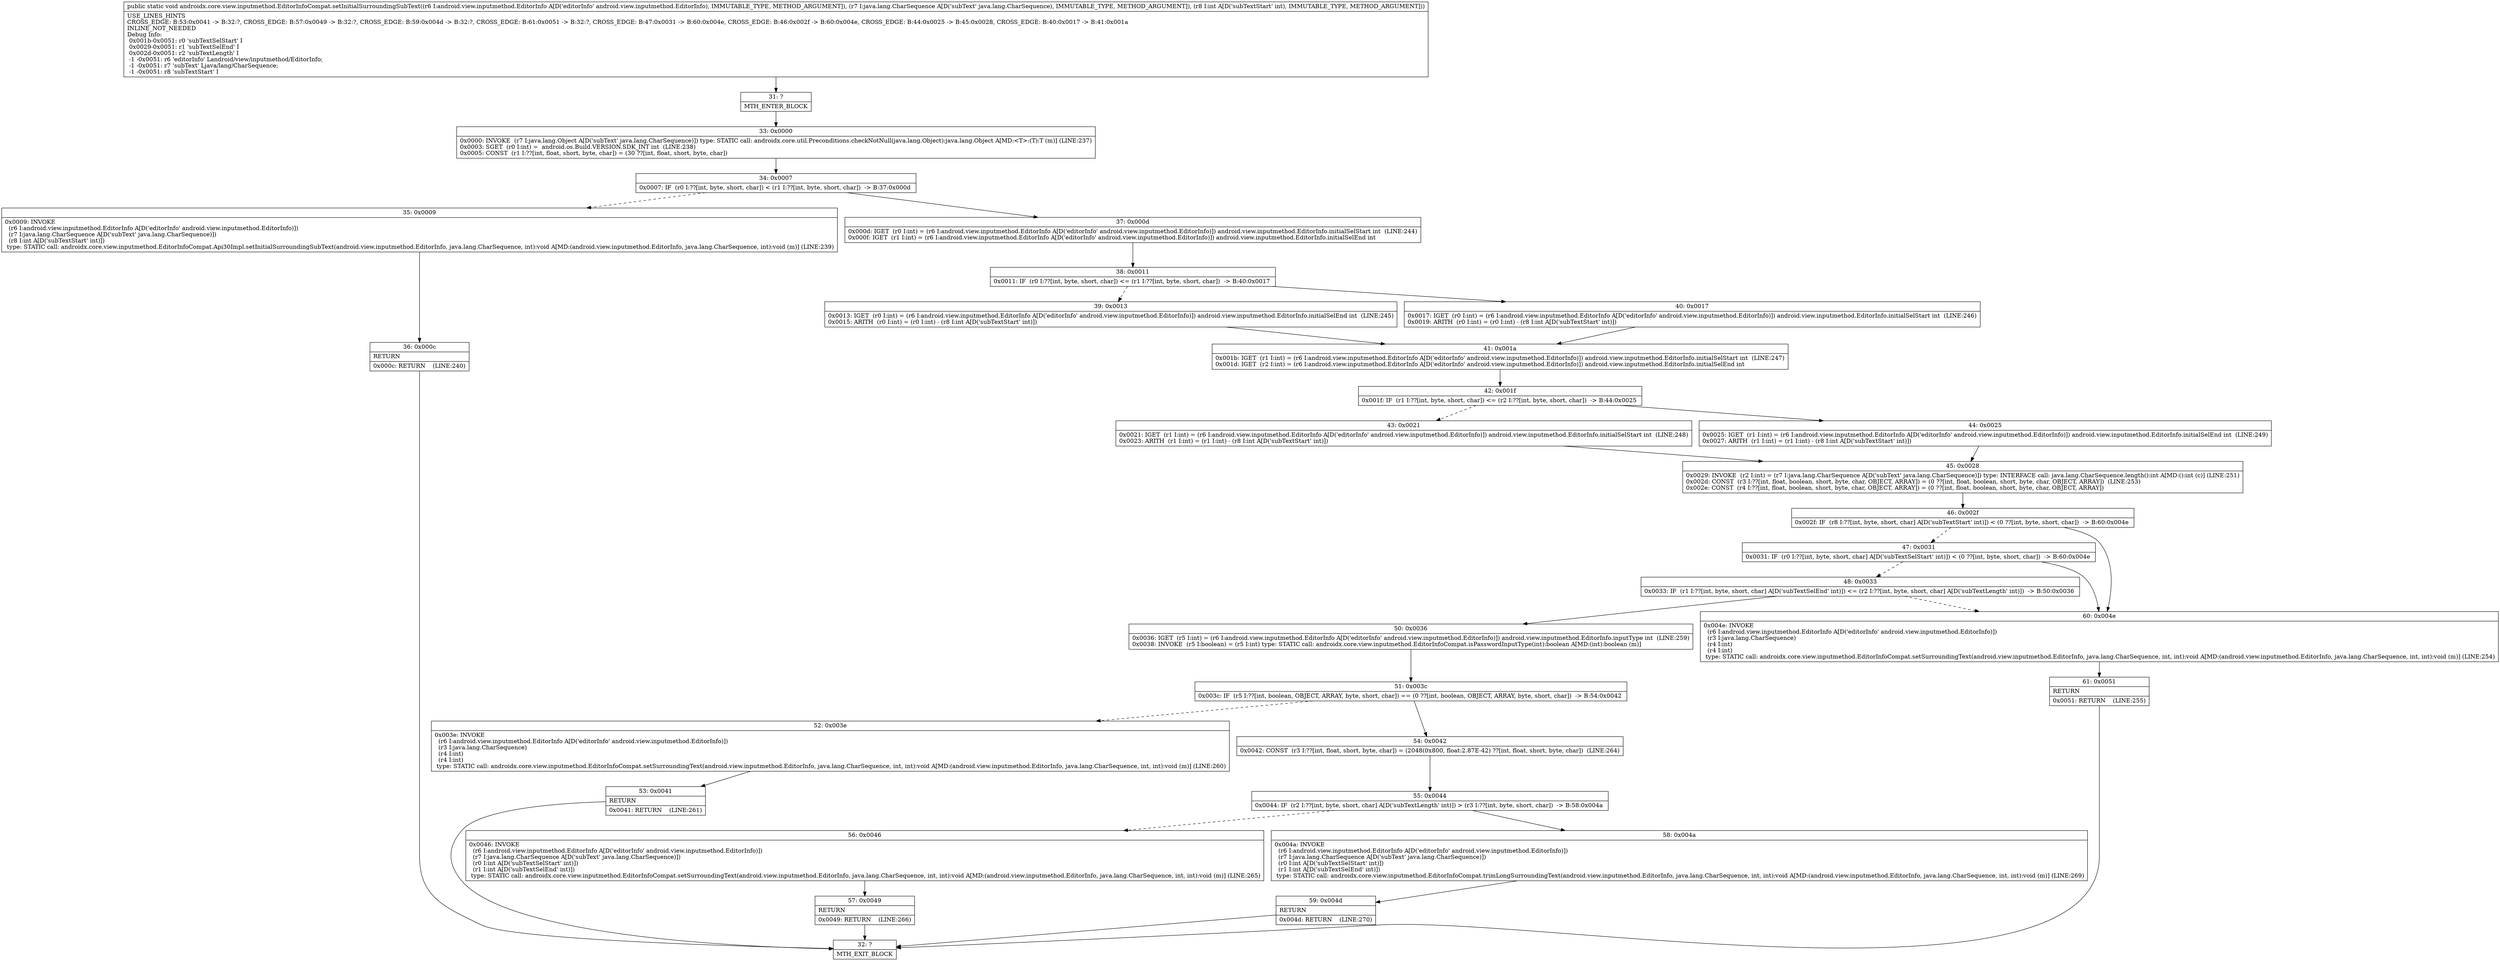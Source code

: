 digraph "CFG forandroidx.core.view.inputmethod.EditorInfoCompat.setInitialSurroundingSubText(Landroid\/view\/inputmethod\/EditorInfo;Ljava\/lang\/CharSequence;I)V" {
Node_31 [shape=record,label="{31\:\ ?|MTH_ENTER_BLOCK\l}"];
Node_33 [shape=record,label="{33\:\ 0x0000|0x0000: INVOKE  (r7 I:java.lang.Object A[D('subText' java.lang.CharSequence)]) type: STATIC call: androidx.core.util.Preconditions.checkNotNull(java.lang.Object):java.lang.Object A[MD:\<T\>:(T):T (m)] (LINE:237)\l0x0003: SGET  (r0 I:int) =  android.os.Build.VERSION.SDK_INT int  (LINE:238)\l0x0005: CONST  (r1 I:??[int, float, short, byte, char]) = (30 ??[int, float, short, byte, char]) \l}"];
Node_34 [shape=record,label="{34\:\ 0x0007|0x0007: IF  (r0 I:??[int, byte, short, char]) \< (r1 I:??[int, byte, short, char])  \-\> B:37:0x000d \l}"];
Node_35 [shape=record,label="{35\:\ 0x0009|0x0009: INVOKE  \l  (r6 I:android.view.inputmethod.EditorInfo A[D('editorInfo' android.view.inputmethod.EditorInfo)])\l  (r7 I:java.lang.CharSequence A[D('subText' java.lang.CharSequence)])\l  (r8 I:int A[D('subTextStart' int)])\l type: STATIC call: androidx.core.view.inputmethod.EditorInfoCompat.Api30Impl.setInitialSurroundingSubText(android.view.inputmethod.EditorInfo, java.lang.CharSequence, int):void A[MD:(android.view.inputmethod.EditorInfo, java.lang.CharSequence, int):void (m)] (LINE:239)\l}"];
Node_36 [shape=record,label="{36\:\ 0x000c|RETURN\l|0x000c: RETURN    (LINE:240)\l}"];
Node_32 [shape=record,label="{32\:\ ?|MTH_EXIT_BLOCK\l}"];
Node_37 [shape=record,label="{37\:\ 0x000d|0x000d: IGET  (r0 I:int) = (r6 I:android.view.inputmethod.EditorInfo A[D('editorInfo' android.view.inputmethod.EditorInfo)]) android.view.inputmethod.EditorInfo.initialSelStart int  (LINE:244)\l0x000f: IGET  (r1 I:int) = (r6 I:android.view.inputmethod.EditorInfo A[D('editorInfo' android.view.inputmethod.EditorInfo)]) android.view.inputmethod.EditorInfo.initialSelEnd int \l}"];
Node_38 [shape=record,label="{38\:\ 0x0011|0x0011: IF  (r0 I:??[int, byte, short, char]) \<= (r1 I:??[int, byte, short, char])  \-\> B:40:0x0017 \l}"];
Node_39 [shape=record,label="{39\:\ 0x0013|0x0013: IGET  (r0 I:int) = (r6 I:android.view.inputmethod.EditorInfo A[D('editorInfo' android.view.inputmethod.EditorInfo)]) android.view.inputmethod.EditorInfo.initialSelEnd int  (LINE:245)\l0x0015: ARITH  (r0 I:int) = (r0 I:int) \- (r8 I:int A[D('subTextStart' int)]) \l}"];
Node_41 [shape=record,label="{41\:\ 0x001a|0x001b: IGET  (r1 I:int) = (r6 I:android.view.inputmethod.EditorInfo A[D('editorInfo' android.view.inputmethod.EditorInfo)]) android.view.inputmethod.EditorInfo.initialSelStart int  (LINE:247)\l0x001d: IGET  (r2 I:int) = (r6 I:android.view.inputmethod.EditorInfo A[D('editorInfo' android.view.inputmethod.EditorInfo)]) android.view.inputmethod.EditorInfo.initialSelEnd int \l}"];
Node_42 [shape=record,label="{42\:\ 0x001f|0x001f: IF  (r1 I:??[int, byte, short, char]) \<= (r2 I:??[int, byte, short, char])  \-\> B:44:0x0025 \l}"];
Node_43 [shape=record,label="{43\:\ 0x0021|0x0021: IGET  (r1 I:int) = (r6 I:android.view.inputmethod.EditorInfo A[D('editorInfo' android.view.inputmethod.EditorInfo)]) android.view.inputmethod.EditorInfo.initialSelStart int  (LINE:248)\l0x0023: ARITH  (r1 I:int) = (r1 I:int) \- (r8 I:int A[D('subTextStart' int)]) \l}"];
Node_45 [shape=record,label="{45\:\ 0x0028|0x0029: INVOKE  (r2 I:int) = (r7 I:java.lang.CharSequence A[D('subText' java.lang.CharSequence)]) type: INTERFACE call: java.lang.CharSequence.length():int A[MD:():int (c)] (LINE:251)\l0x002d: CONST  (r3 I:??[int, float, boolean, short, byte, char, OBJECT, ARRAY]) = (0 ??[int, float, boolean, short, byte, char, OBJECT, ARRAY])  (LINE:253)\l0x002e: CONST  (r4 I:??[int, float, boolean, short, byte, char, OBJECT, ARRAY]) = (0 ??[int, float, boolean, short, byte, char, OBJECT, ARRAY]) \l}"];
Node_46 [shape=record,label="{46\:\ 0x002f|0x002f: IF  (r8 I:??[int, byte, short, char] A[D('subTextStart' int)]) \< (0 ??[int, byte, short, char])  \-\> B:60:0x004e \l}"];
Node_47 [shape=record,label="{47\:\ 0x0031|0x0031: IF  (r0 I:??[int, byte, short, char] A[D('subTextSelStart' int)]) \< (0 ??[int, byte, short, char])  \-\> B:60:0x004e \l}"];
Node_48 [shape=record,label="{48\:\ 0x0033|0x0033: IF  (r1 I:??[int, byte, short, char] A[D('subTextSelEnd' int)]) \<= (r2 I:??[int, byte, short, char] A[D('subTextLength' int)])  \-\> B:50:0x0036 \l}"];
Node_50 [shape=record,label="{50\:\ 0x0036|0x0036: IGET  (r5 I:int) = (r6 I:android.view.inputmethod.EditorInfo A[D('editorInfo' android.view.inputmethod.EditorInfo)]) android.view.inputmethod.EditorInfo.inputType int  (LINE:259)\l0x0038: INVOKE  (r5 I:boolean) = (r5 I:int) type: STATIC call: androidx.core.view.inputmethod.EditorInfoCompat.isPasswordInputType(int):boolean A[MD:(int):boolean (m)]\l}"];
Node_51 [shape=record,label="{51\:\ 0x003c|0x003c: IF  (r5 I:??[int, boolean, OBJECT, ARRAY, byte, short, char]) == (0 ??[int, boolean, OBJECT, ARRAY, byte, short, char])  \-\> B:54:0x0042 \l}"];
Node_52 [shape=record,label="{52\:\ 0x003e|0x003e: INVOKE  \l  (r6 I:android.view.inputmethod.EditorInfo A[D('editorInfo' android.view.inputmethod.EditorInfo)])\l  (r3 I:java.lang.CharSequence)\l  (r4 I:int)\l  (r4 I:int)\l type: STATIC call: androidx.core.view.inputmethod.EditorInfoCompat.setSurroundingText(android.view.inputmethod.EditorInfo, java.lang.CharSequence, int, int):void A[MD:(android.view.inputmethod.EditorInfo, java.lang.CharSequence, int, int):void (m)] (LINE:260)\l}"];
Node_53 [shape=record,label="{53\:\ 0x0041|RETURN\l|0x0041: RETURN    (LINE:261)\l}"];
Node_54 [shape=record,label="{54\:\ 0x0042|0x0042: CONST  (r3 I:??[int, float, short, byte, char]) = (2048(0x800, float:2.87E\-42) ??[int, float, short, byte, char])  (LINE:264)\l}"];
Node_55 [shape=record,label="{55\:\ 0x0044|0x0044: IF  (r2 I:??[int, byte, short, char] A[D('subTextLength' int)]) \> (r3 I:??[int, byte, short, char])  \-\> B:58:0x004a \l}"];
Node_56 [shape=record,label="{56\:\ 0x0046|0x0046: INVOKE  \l  (r6 I:android.view.inputmethod.EditorInfo A[D('editorInfo' android.view.inputmethod.EditorInfo)])\l  (r7 I:java.lang.CharSequence A[D('subText' java.lang.CharSequence)])\l  (r0 I:int A[D('subTextSelStart' int)])\l  (r1 I:int A[D('subTextSelEnd' int)])\l type: STATIC call: androidx.core.view.inputmethod.EditorInfoCompat.setSurroundingText(android.view.inputmethod.EditorInfo, java.lang.CharSequence, int, int):void A[MD:(android.view.inputmethod.EditorInfo, java.lang.CharSequence, int, int):void (m)] (LINE:265)\l}"];
Node_57 [shape=record,label="{57\:\ 0x0049|RETURN\l|0x0049: RETURN    (LINE:266)\l}"];
Node_58 [shape=record,label="{58\:\ 0x004a|0x004a: INVOKE  \l  (r6 I:android.view.inputmethod.EditorInfo A[D('editorInfo' android.view.inputmethod.EditorInfo)])\l  (r7 I:java.lang.CharSequence A[D('subText' java.lang.CharSequence)])\l  (r0 I:int A[D('subTextSelStart' int)])\l  (r1 I:int A[D('subTextSelEnd' int)])\l type: STATIC call: androidx.core.view.inputmethod.EditorInfoCompat.trimLongSurroundingText(android.view.inputmethod.EditorInfo, java.lang.CharSequence, int, int):void A[MD:(android.view.inputmethod.EditorInfo, java.lang.CharSequence, int, int):void (m)] (LINE:269)\l}"];
Node_59 [shape=record,label="{59\:\ 0x004d|RETURN\l|0x004d: RETURN    (LINE:270)\l}"];
Node_60 [shape=record,label="{60\:\ 0x004e|0x004e: INVOKE  \l  (r6 I:android.view.inputmethod.EditorInfo A[D('editorInfo' android.view.inputmethod.EditorInfo)])\l  (r3 I:java.lang.CharSequence)\l  (r4 I:int)\l  (r4 I:int)\l type: STATIC call: androidx.core.view.inputmethod.EditorInfoCompat.setSurroundingText(android.view.inputmethod.EditorInfo, java.lang.CharSequence, int, int):void A[MD:(android.view.inputmethod.EditorInfo, java.lang.CharSequence, int, int):void (m)] (LINE:254)\l}"];
Node_61 [shape=record,label="{61\:\ 0x0051|RETURN\l|0x0051: RETURN    (LINE:255)\l}"];
Node_44 [shape=record,label="{44\:\ 0x0025|0x0025: IGET  (r1 I:int) = (r6 I:android.view.inputmethod.EditorInfo A[D('editorInfo' android.view.inputmethod.EditorInfo)]) android.view.inputmethod.EditorInfo.initialSelEnd int  (LINE:249)\l0x0027: ARITH  (r1 I:int) = (r1 I:int) \- (r8 I:int A[D('subTextStart' int)]) \l}"];
Node_40 [shape=record,label="{40\:\ 0x0017|0x0017: IGET  (r0 I:int) = (r6 I:android.view.inputmethod.EditorInfo A[D('editorInfo' android.view.inputmethod.EditorInfo)]) android.view.inputmethod.EditorInfo.initialSelStart int  (LINE:246)\l0x0019: ARITH  (r0 I:int) = (r0 I:int) \- (r8 I:int A[D('subTextStart' int)]) \l}"];
MethodNode[shape=record,label="{public static void androidx.core.view.inputmethod.EditorInfoCompat.setInitialSurroundingSubText((r6 I:android.view.inputmethod.EditorInfo A[D('editorInfo' android.view.inputmethod.EditorInfo), IMMUTABLE_TYPE, METHOD_ARGUMENT]), (r7 I:java.lang.CharSequence A[D('subText' java.lang.CharSequence), IMMUTABLE_TYPE, METHOD_ARGUMENT]), (r8 I:int A[D('subTextStart' int), IMMUTABLE_TYPE, METHOD_ARGUMENT]))  | USE_LINES_HINTS\lCROSS_EDGE: B:53:0x0041 \-\> B:32:?, CROSS_EDGE: B:57:0x0049 \-\> B:32:?, CROSS_EDGE: B:59:0x004d \-\> B:32:?, CROSS_EDGE: B:61:0x0051 \-\> B:32:?, CROSS_EDGE: B:47:0x0031 \-\> B:60:0x004e, CROSS_EDGE: B:46:0x002f \-\> B:60:0x004e, CROSS_EDGE: B:44:0x0025 \-\> B:45:0x0028, CROSS_EDGE: B:40:0x0017 \-\> B:41:0x001a\lINLINE_NOT_NEEDED\lDebug Info:\l  0x001b\-0x0051: r0 'subTextSelStart' I\l  0x0029\-0x0051: r1 'subTextSelEnd' I\l  0x002d\-0x0051: r2 'subTextLength' I\l  \-1 \-0x0051: r6 'editorInfo' Landroid\/view\/inputmethod\/EditorInfo;\l  \-1 \-0x0051: r7 'subText' Ljava\/lang\/CharSequence;\l  \-1 \-0x0051: r8 'subTextStart' I\l}"];
MethodNode -> Node_31;Node_31 -> Node_33;
Node_33 -> Node_34;
Node_34 -> Node_35[style=dashed];
Node_34 -> Node_37;
Node_35 -> Node_36;
Node_36 -> Node_32;
Node_37 -> Node_38;
Node_38 -> Node_39[style=dashed];
Node_38 -> Node_40;
Node_39 -> Node_41;
Node_41 -> Node_42;
Node_42 -> Node_43[style=dashed];
Node_42 -> Node_44;
Node_43 -> Node_45;
Node_45 -> Node_46;
Node_46 -> Node_47[style=dashed];
Node_46 -> Node_60;
Node_47 -> Node_48[style=dashed];
Node_47 -> Node_60;
Node_48 -> Node_50;
Node_48 -> Node_60[style=dashed];
Node_50 -> Node_51;
Node_51 -> Node_52[style=dashed];
Node_51 -> Node_54;
Node_52 -> Node_53;
Node_53 -> Node_32;
Node_54 -> Node_55;
Node_55 -> Node_56[style=dashed];
Node_55 -> Node_58;
Node_56 -> Node_57;
Node_57 -> Node_32;
Node_58 -> Node_59;
Node_59 -> Node_32;
Node_60 -> Node_61;
Node_61 -> Node_32;
Node_44 -> Node_45;
Node_40 -> Node_41;
}

